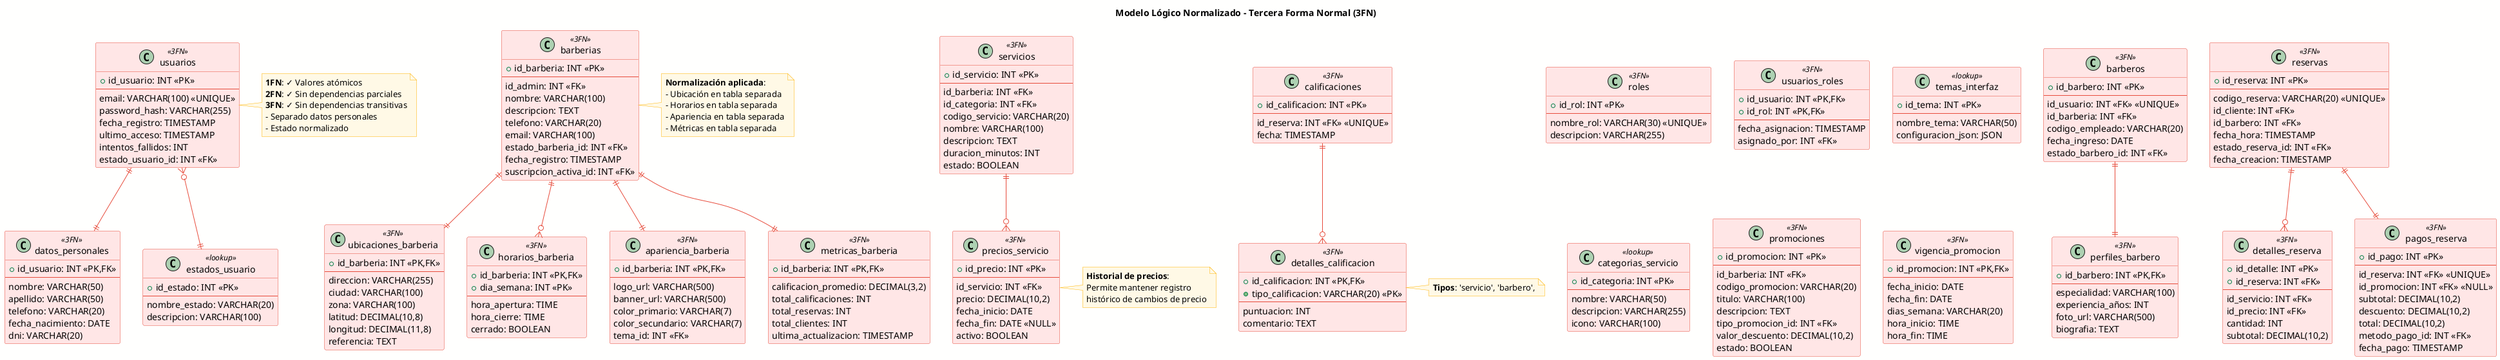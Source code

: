 @startuml modelo_normalizado
skinparam backgroundColor #FFFFFE
skinparam class {
    BackgroundColor #FFE6E6
    BorderColor #E74C3C
    ArrowColor #E74C3C
}
skinparam note {
    BackgroundColor #FFF9E6
    BorderColor #FFB300
}

title Modelo Lógico Normalizado - Tercera Forma Normal (3FN)

' === ENTIDADES NORMALIZADAS ===

class usuarios <<3FN>> {
    +id_usuario: INT <<PK>>
    --
    email: VARCHAR(100) <<UNIQUE>>
    password_hash: VARCHAR(255)
    fecha_registro: TIMESTAMP
    ultimo_acceso: TIMESTAMP
    intentos_fallidos: INT
    estado_usuario_id: INT <<FK>>
}
note right of usuarios
  **1FN**: ✓ Valores atómicos
  **2FN**: ✓ Sin dependencias parciales
  **3FN**: ✓ Sin dependencias transitivas
  - Separado datos personales
  - Estado normalizado
end note

class datos_personales <<3FN>> {
    +id_usuario: INT <<PK,FK>>
    --
    nombre: VARCHAR(50)
    apellido: VARCHAR(50)
    telefono: VARCHAR(20)
    fecha_nacimiento: DATE
    dni: VARCHAR(20)
}

class estados_usuario <<lookup>> {
    +id_estado: INT <<PK>>
    --
    nombre_estado: VARCHAR(20)
    descripcion: VARCHAR(100)
}

class roles <<3FN>> {
    +id_rol: INT <<PK>>
    --
    nombre_rol: VARCHAR(30) <<UNIQUE>>
    descripcion: VARCHAR(255)
}

class usuarios_roles <<3FN>> {
    +id_usuario: INT <<PK,FK>>
    +id_rol: INT <<PK,FK>>
    --
    fecha_asignacion: TIMESTAMP
    asignado_por: INT <<FK>>
}

class barberias <<3FN>> {
    +id_barberia: INT <<PK>>
    --
    id_admin: INT <<FK>>
    nombre: VARCHAR(100)
    descripcion: TEXT
    telefono: VARCHAR(20)
    email: VARCHAR(100)
    estado_barberia_id: INT <<FK>>
    fecha_registro: TIMESTAMP
    suscripcion_activa_id: INT <<FK>>
}
note right of barberias
  **Normalización aplicada**:
  - Ubicación en tabla separada
  - Horarios en tabla separada
  - Apariencia en tabla separada
  - Métricas en tabla separada
end note

class ubicaciones_barberia <<3FN>> {
    +id_barberia: INT <<PK,FK>>
    --
    direccion: VARCHAR(255)
    ciudad: VARCHAR(100)
    zona: VARCHAR(100)
    latitud: DECIMAL(10,8)
    longitud: DECIMAL(11,8)
    referencia: TEXT
}

class horarios_barberia <<3FN>> {
    +id_barberia: INT <<PK,FK>>
    +dia_semana: INT <<PK>>
    --
    hora_apertura: TIME
    hora_cierre: TIME
    cerrado: BOOLEAN
}

class apariencia_barberia <<3FN>> {
    +id_barberia: INT <<PK,FK>>
    --
    logo_url: VARCHAR(500)
    banner_url: VARCHAR(500)
    color_primario: VARCHAR(7)
    color_secundario: VARCHAR(7)
    tema_id: INT <<FK>>
}

class temas_interfaz <<lookup>> {
    +id_tema: INT <<PK>>
    --
    nombre_tema: VARCHAR(50)
    configuracion_json: JSON
}

class metricas_barberia <<3FN>> {
    +id_barberia: INT <<PK,FK>>
    --
    calificacion_promedio: DECIMAL(3,2)
    total_calificaciones: INT
    total_reservas: INT
    total_clientes: INT
    ultima_actualizacion: TIMESTAMP
}

class barberos <<3FN>> {
    +id_barbero: INT <<PK>>
    --
    id_usuario: INT <<FK>> <<UNIQUE>>
    id_barberia: INT <<FK>>
    codigo_empleado: VARCHAR(20)
    fecha_ingreso: DATE
    estado_barbero_id: INT <<FK>>
}

class perfiles_barbero <<3FN>> {
    +id_barbero: INT <<PK,FK>>
    --
    especialidad: VARCHAR(100)
    experiencia_años: INT
    foto_url: VARCHAR(500)
    biografia: TEXT
}

class servicios <<3FN>> {
    +id_servicio: INT <<PK>>
    --
    id_barberia: INT <<FK>>
    id_categoria: INT <<FK>>
    codigo_servicio: VARCHAR(20)
    nombre: VARCHAR(100)
    descripcion: TEXT
    duracion_minutos: INT
    estado: BOOLEAN
}

class categorias_servicio <<lookup>> {
    +id_categoria: INT <<PK>>
    --
    nombre: VARCHAR(50)
    descripcion: VARCHAR(255)
    icono: VARCHAR(100)
}

class precios_servicio <<3FN>> {
    +id_precio: INT <<PK>>
    --
    id_servicio: INT <<FK>>
    precio: DECIMAL(10,2)
    fecha_inicio: DATE
    fecha_fin: DATE <<NULL>>
    activo: BOOLEAN
}
note right of precios_servicio
  **Historial de precios**:
  Permite mantener registro
  histórico de cambios de precio
end note

class reservas <<3FN>> {
    +id_reserva: INT <<PK>>
    --
    codigo_reserva: VARCHAR(20) <<UNIQUE>>
    id_cliente: INT <<FK>>
    id_barbero: INT <<FK>>
    fecha_hora: TIMESTAMP
    estado_reserva_id: INT <<FK>>
    fecha_creacion: TIMESTAMP
}

class detalles_reserva <<3FN>> {
    +id_detalle: INT <<PK>>
    +id_reserva: INT <<FK>>
    --
    id_servicio: INT <<FK>>
    id_precio: INT <<FK>>
    cantidad: INT
    subtotal: DECIMAL(10,2)
}

class pagos_reserva <<3FN>> {
    +id_pago: INT <<PK>>
    --
    id_reserva: INT <<FK>> <<UNIQUE>>
    id_promocion: INT <<FK>> <<NULL>>
    subtotal: DECIMAL(10,2)
    descuento: DECIMAL(10,2)
    total: DECIMAL(10,2)
    metodo_pago_id: INT <<FK>>
    fecha_pago: TIMESTAMP
}

class calificaciones <<3FN>> {
    +id_calificacion: INT <<PK>>
    --
    id_reserva: INT <<FK>> <<UNIQUE>>
    fecha: TIMESTAMP
}

class detalles_calificacion <<3FN>> {
    +id_calificacion: INT <<PK,FK>>
    +tipo_calificacion: VARCHAR(20) <<PK>>
    --
    puntuacion: INT
    comentario: TEXT
}
note right of detalles_calificacion
  **Tipos**: 'servicio', 'barbero',
  'barberia', 'limpieza', 'puntualidad'
end note

class promociones <<3FN>> {
    +id_promocion: INT <<PK>>
    --
    id_barberia: INT <<FK>>
    codigo_promocion: VARCHAR(20)
    titulo: VARCHAR(100)
    descripcion: TEXT
    tipo_promocion_id: INT <<FK>>
    valor_descuento: DECIMAL(10,2)
    estado: BOOLEAN
}

class vigencia_promocion <<3FN>> {
    +id_promocion: INT <<PK,FK>>
    --
    fecha_inicio: DATE
    fecha_fin: DATE
    dias_semana: VARCHAR(20)
    hora_inicio: TIME
    hora_fin: TIME
}

' Algunas relaciones principales (simplificadas para claridad)
usuarios ||--|| datos_personales
usuarios }o--|| estados_usuario
barberias ||--|| ubicaciones_barberia
barberias ||--o{ horarios_barberia
barberias ||--|| apariencia_barberia
barberias ||--|| metricas_barberia
barberos ||--|| perfiles_barbero
servicios ||--o{ precios_servicio
reservas ||--o{ detalles_reserva
reservas ||--|| pagos_reserva
calificaciones ||--o{ detalles_calificacion

@enduml